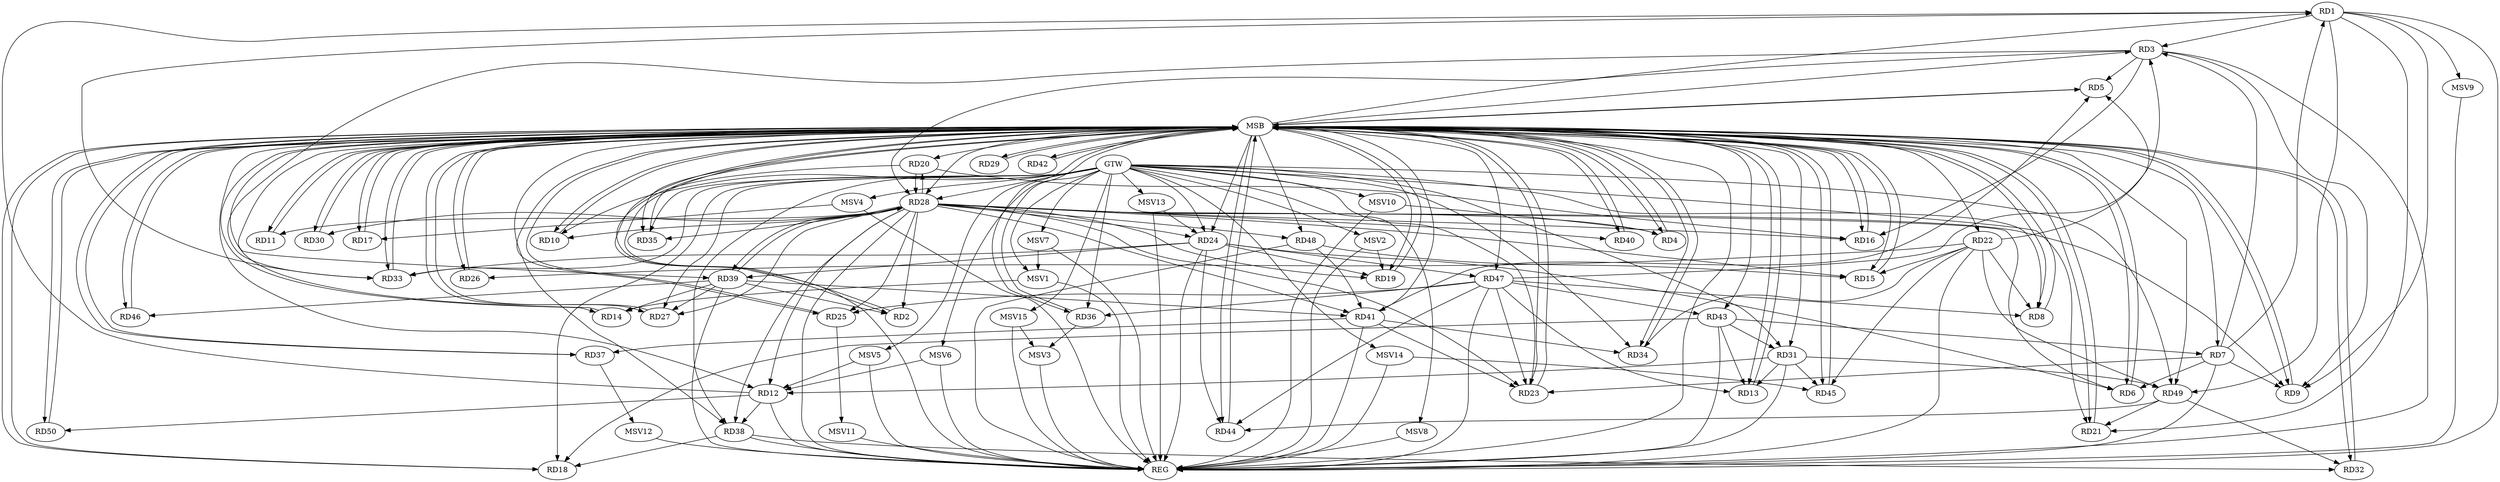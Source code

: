 strict digraph G {
  RD1 [ label="RD1" ];
  RD2 [ label="RD2" ];
  RD3 [ label="RD3" ];
  RD4 [ label="RD4" ];
  RD5 [ label="RD5" ];
  RD6 [ label="RD6" ];
  RD7 [ label="RD7" ];
  RD8 [ label="RD8" ];
  RD9 [ label="RD9" ];
  RD10 [ label="RD10" ];
  RD11 [ label="RD11" ];
  RD12 [ label="RD12" ];
  RD13 [ label="RD13" ];
  RD14 [ label="RD14" ];
  RD15 [ label="RD15" ];
  RD16 [ label="RD16" ];
  RD17 [ label="RD17" ];
  RD18 [ label="RD18" ];
  RD19 [ label="RD19" ];
  RD20 [ label="RD20" ];
  RD21 [ label="RD21" ];
  RD22 [ label="RD22" ];
  RD23 [ label="RD23" ];
  RD24 [ label="RD24" ];
  RD25 [ label="RD25" ];
  RD26 [ label="RD26" ];
  RD27 [ label="RD27" ];
  RD28 [ label="RD28" ];
  RD29 [ label="RD29" ];
  RD30 [ label="RD30" ];
  RD31 [ label="RD31" ];
  RD32 [ label="RD32" ];
  RD33 [ label="RD33" ];
  RD34 [ label="RD34" ];
  RD35 [ label="RD35" ];
  RD36 [ label="RD36" ];
  RD37 [ label="RD37" ];
  RD38 [ label="RD38" ];
  RD39 [ label="RD39" ];
  RD40 [ label="RD40" ];
  RD41 [ label="RD41" ];
  RD42 [ label="RD42" ];
  RD43 [ label="RD43" ];
  RD44 [ label="RD44" ];
  RD45 [ label="RD45" ];
  RD46 [ label="RD46" ];
  RD47 [ label="RD47" ];
  RD48 [ label="RD48" ];
  RD49 [ label="RD49" ];
  RD50 [ label="RD50" ];
  GTW [ label="GTW" ];
  REG [ label="REG" ];
  MSB [ label="MSB" ];
  MSV1 [ label="MSV1" ];
  MSV2 [ label="MSV2" ];
  MSV3 [ label="MSV3" ];
  MSV4 [ label="MSV4" ];
  MSV5 [ label="MSV5" ];
  MSV6 [ label="MSV6" ];
  MSV7 [ label="MSV7" ];
  MSV8 [ label="MSV8" ];
  MSV9 [ label="MSV9" ];
  MSV10 [ label="MSV10" ];
  MSV11 [ label="MSV11" ];
  MSV12 [ label="MSV12" ];
  MSV13 [ label="MSV13" ];
  MSV14 [ label="MSV14" ];
  MSV15 [ label="MSV15" ];
  RD1 -> RD3;
  RD7 -> RD1;
  RD1 -> RD9;
  RD12 -> RD1;
  RD1 -> RD21;
  RD1 -> RD33;
  RD1 -> RD49;
  RD39 -> RD2;
  RD3 -> RD5;
  RD7 -> RD3;
  RD3 -> RD9;
  RD3 -> RD16;
  RD3 -> RD28;
  RD3 -> RD33;
  RD47 -> RD3;
  RD22 -> RD5;
  RD41 -> RD5;
  RD7 -> RD6;
  RD24 -> RD6;
  RD28 -> RD6;
  RD7 -> RD9;
  RD7 -> RD23;
  RD43 -> RD7;
  RD22 -> RD8;
  RD47 -> RD8;
  RD28 -> RD10;
  RD28 -> RD11;
  RD28 -> RD12;
  RD31 -> RD12;
  RD12 -> RD38;
  RD12 -> RD50;
  RD31 -> RD13;
  RD43 -> RD13;
  RD47 -> RD13;
  RD39 -> RD14;
  RD22 -> RD15;
  RD48 -> RD15;
  RD20 -> RD16;
  RD38 -> RD18;
  RD43 -> RD18;
  RD24 -> RD19;
  RD20 -> RD28;
  RD49 -> RD21;
  RD22 -> RD26;
  RD22 -> RD34;
  RD22 -> RD45;
  RD22 -> RD49;
  RD41 -> RD23;
  RD47 -> RD23;
  RD28 -> RD24;
  RD24 -> RD33;
  RD24 -> RD39;
  RD24 -> RD44;
  RD24 -> RD47;
  RD28 -> RD25;
  RD47 -> RD25;
  RD39 -> RD27;
  RD39 -> RD28;
  RD28 -> RD40;
  RD28 -> RD41;
  RD43 -> RD31;
  RD31 -> RD45;
  RD31 -> RD49;
  RD38 -> RD32;
  RD49 -> RD32;
  RD41 -> RD34;
  RD47 -> RD36;
  RD41 -> RD37;
  RD39 -> RD41;
  RD39 -> RD46;
  RD48 -> RD41;
  RD47 -> RD43;
  RD47 -> RD44;
  RD49 -> RD44;
  GTW -> RD10;
  GTW -> RD24;
  GTW -> RD33;
  GTW -> RD27;
  GTW -> RD31;
  GTW -> RD23;
  GTW -> RD34;
  GTW -> RD49;
  GTW -> RD28;
  GTW -> RD18;
  GTW -> RD36;
  GTW -> RD35;
  GTW -> RD38;
  GTW -> RD21;
  GTW -> RD8;
  RD1 -> REG;
  RD3 -> REG;
  RD7 -> REG;
  RD12 -> REG;
  RD20 -> REG;
  RD22 -> REG;
  RD24 -> REG;
  RD28 -> REG;
  RD31 -> REG;
  RD38 -> REG;
  RD39 -> REG;
  RD41 -> REG;
  RD43 -> REG;
  RD47 -> REG;
  RD48 -> REG;
  RD2 -> MSB;
  MSB -> RD12;
  MSB -> RD14;
  MSB -> RD18;
  MSB -> RD19;
  MSB -> RD32;
  MSB -> RD47;
  MSB -> RD49;
  MSB -> REG;
  RD4 -> MSB;
  MSB -> RD6;
  RD5 -> MSB;
  MSB -> RD1;
  MSB -> RD13;
  MSB -> RD34;
  MSB -> RD43;
  MSB -> RD44;
  RD6 -> MSB;
  MSB -> RD4;
  MSB -> RD10;
  MSB -> RD17;
  MSB -> RD24;
  MSB -> RD30;
  MSB -> RD39;
  MSB -> RD50;
  RD8 -> MSB;
  MSB -> RD15;
  MSB -> RD20;
  RD9 -> MSB;
  MSB -> RD16;
  MSB -> RD41;
  RD10 -> MSB;
  MSB -> RD37;
  MSB -> RD40;
  MSB -> RD46;
  MSB -> RD48;
  RD11 -> MSB;
  RD13 -> MSB;
  MSB -> RD33;
  RD14 -> MSB;
  MSB -> RD42;
  RD15 -> MSB;
  MSB -> RD3;
  MSB -> RD29;
  RD16 -> MSB;
  MSB -> RD35;
  RD17 -> MSB;
  MSB -> RD11;
  RD18 -> MSB;
  MSB -> RD26;
  MSB -> RD45;
  RD19 -> MSB;
  MSB -> RD2;
  MSB -> RD22;
  RD21 -> MSB;
  RD23 -> MSB;
  MSB -> RD5;
  MSB -> RD36;
  RD25 -> MSB;
  MSB -> RD21;
  MSB -> RD23;
  RD26 -> MSB;
  MSB -> RD7;
  MSB -> RD38;
  RD27 -> MSB;
  MSB -> RD9;
  RD29 -> MSB;
  RD30 -> MSB;
  MSB -> RD8;
  RD32 -> MSB;
  RD33 -> MSB;
  MSB -> RD28;
  RD34 -> MSB;
  RD35 -> MSB;
  MSB -> RD27;
  RD36 -> MSB;
  MSB -> RD31;
  RD37 -> MSB;
  RD40 -> MSB;
  RD42 -> MSB;
  RD44 -> MSB;
  MSB -> RD25;
  RD45 -> MSB;
  RD46 -> MSB;
  RD50 -> MSB;
  RD28 -> RD30;
  RD28 -> RD2;
  RD28 -> RD4;
  RD28 -> RD20;
  RD28 -> RD16;
  RD28 -> RD39;
  RD28 -> RD27;
  RD28 -> RD15;
  RD28 -> RD35;
  RD28 -> RD48;
  RD28 -> RD19;
  RD28 -> RD38;
  RD28 -> RD23;
  RD28 -> RD9;
  MSV1 -> RD14;
  GTW -> MSV1;
  MSV1 -> REG;
  MSV2 -> RD19;
  GTW -> MSV2;
  MSV2 -> REG;
  RD36 -> MSV3;
  MSV3 -> REG;
  MSV4 -> RD17;
  GTW -> MSV4;
  MSV4 -> REG;
  MSV5 -> RD12;
  GTW -> MSV5;
  MSV5 -> REG;
  MSV6 -> RD12;
  GTW -> MSV6;
  MSV6 -> REG;
  MSV7 -> MSV1;
  GTW -> MSV7;
  MSV7 -> REG;
  GTW -> MSV8;
  MSV8 -> REG;
  RD1 -> MSV9;
  MSV9 -> REG;
  MSV10 -> RD4;
  GTW -> MSV10;
  MSV10 -> REG;
  RD25 -> MSV11;
  MSV11 -> REG;
  RD37 -> MSV12;
  MSV12 -> REG;
  MSV13 -> RD24;
  GTW -> MSV13;
  MSV13 -> REG;
  MSV14 -> RD45;
  GTW -> MSV14;
  MSV14 -> REG;
  MSV15 -> MSV3;
  GTW -> MSV15;
  MSV15 -> REG;
}
